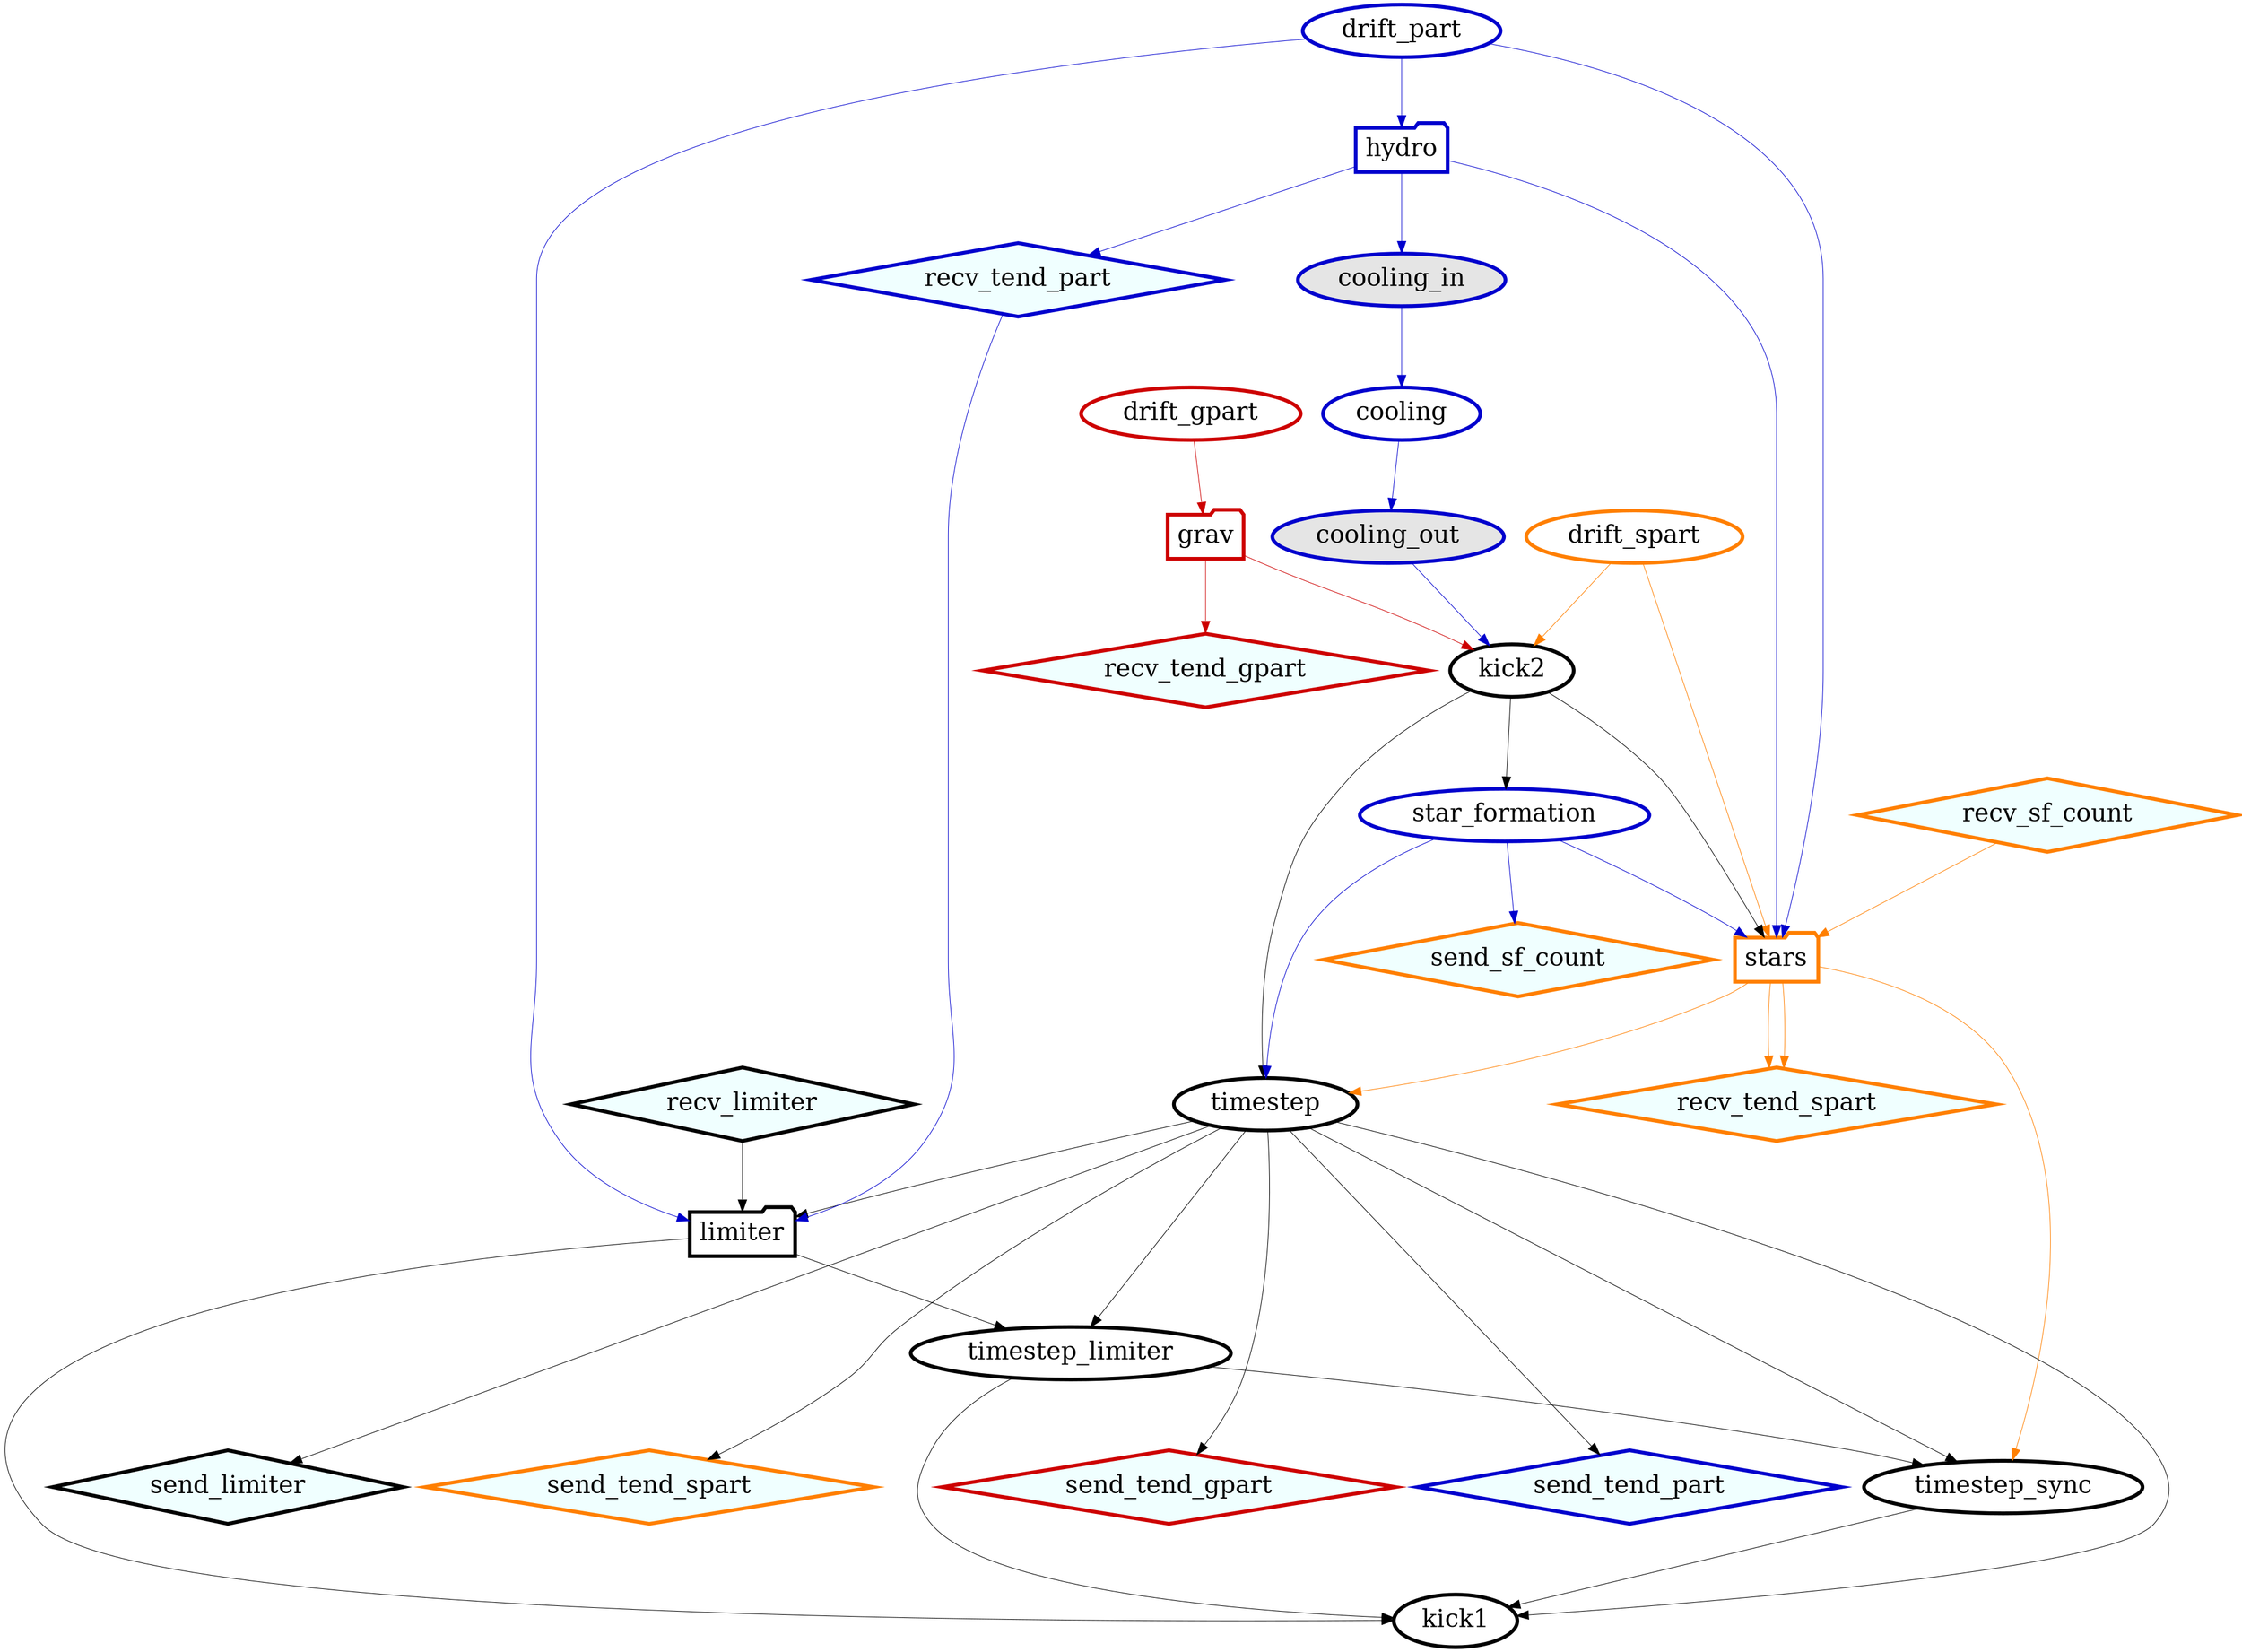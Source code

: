 digraph task_dep {
	 # Header
	 compound=true;
	 node[nodesep=0.1, fontsize=20, penwidth=3.];
	 edge[fontsize=0, penwidth=0.5];
	 ranksep=0.8;

	 # Special tasks
	 hydro[color=blue3,shape=folder];
	 limiter[color=black,shape=folder];
	 grav[color=red3,shape=folder];
	 stars[color=darkorange1,shape=folder];
	 drift_part[color=blue3];
	 drift_spart[color=darkorange1];
	 drift_gpart[color=red3];
	 kick2[color=black];
	 timestep[color=black];
	 timestep_limiter[color=black];
	 timestep_sync[color=black];
	 recv_limiter[shape=diamond,style=filled,fillcolor=azure,color=black];
	 recv_tend_part[shape=diamond,style=filled,fillcolor=azure,color=blue3];
	 recv_sf_count[shape=diamond,style=filled,fillcolor=azure,color=darkorange1];
	 cooling[color=blue3];
	 cooling_in[style=filled,fillcolor=grey90,color=blue3];
	 cooling_out[style=filled,fillcolor=grey90,color=blue3];
	 star_formation[color=blue3];
	 kick1[color=black];
	 recv_tend_gpart[shape=diamond,style=filled,fillcolor=azure,color=red3];
	 recv_tend_spart[shape=diamond,style=filled,fillcolor=azure,color=darkorange1];
	 send_tend_part[shape=diamond,style=filled,fillcolor=azure,color=blue3,rank=min];
	 send_limiter[shape=diamond,style=filled,fillcolor=azure,color=black,rank=min];
	 send_tend_spart[shape=diamond,style=filled,fillcolor=azure,color=darkorange1,rank=min];
	 send_tend_gpart[shape=diamond,style=filled,fillcolor=azure,color=red3,rank=min];
	 send_sf_count[shape=diamond,style=filled,fillcolor=azure,color=darkorange1];

	 # Dependencies
	 hydro->stars[fontcolor=blue3,color=blue3]
	 limiter->kick1[fontcolor=black,color=black]
	 limiter->timestep_limiter[fontcolor=black,color=black]
	 stars->timestep_sync[fontcolor=darkorange1,color=darkorange1]
	 hydro->recv_tend_part[fontcolor=blue3,color=blue3]
	 grav->recv_tend_gpart[fontcolor=red3,color=red3]
	 stars->recv_tend_spart[fontcolor=darkorange1,color=darkorange1]
	 stars->recv_tend_spart[fontcolor=darkorange1,color=darkorange1]
	 drift_part->hydro[fontcolor=blue3,color=blue3]
	 drift_part->stars[fontcolor=blue3,color=blue3]
	 drift_part->limiter[fontcolor=blue3,color=blue3]
	 drift_spart->kick2[fontcolor=darkorange1,color=darkorange1]
	 drift_spart->stars[fontcolor=darkorange1,color=darkorange1]
	 drift_gpart->grav[fontcolor=red3,color=red3]
	 hydro->cooling_in[fontcolor=blue3,color=blue3]
	 kick2->timestep[fontcolor=black,color=black]
	 kick2->stars[fontcolor=black,color=black]
	 kick2->star_formation[fontcolor=black,color=black]
	 timestep->kick1[fontcolor=black,color=black]
	 timestep->timestep_limiter[fontcolor=black,color=black]
	 timestep->timestep_sync[fontcolor=black,color=black]
	 timestep->limiter[fontcolor=black,color=black]
	 timestep->send_tend_part[fontcolor=black,color=black]
	 timestep->send_limiter[fontcolor=black,color=black]
	 timestep->send_tend_spart[fontcolor=black,color=black]
	 timestep->send_tend_gpart[fontcolor=black,color=black]
	 timestep_limiter->kick1[fontcolor=black,color=black]
	 timestep_limiter->timestep_sync[fontcolor=black,color=black]
	 timestep_sync->kick1[fontcolor=black,color=black]
	 recv_limiter->limiter[fontcolor=black,color=black]
	 recv_tend_part->limiter[fontcolor=blue3,color=blue3]
	  recv_sf_count->stars[fontcolor=darkorange1,color=darkorange1]
	 grav->kick2[fontcolor=red3,color=red3]
	 cooling->cooling_out[fontcolor=blue3,color=blue3]
	 cooling_in->cooling[fontcolor=blue3,color=blue3]
	 cooling_out->kick2[fontcolor=blue3,color=blue3]
	 star_formation->timestep[fontcolor=blue3,color=blue3]
	 star_formation->stars[fontcolor=blue3,color=blue3]
	 star_formation->send_sf_count[fontcolor=blue3,color=blue3]
	 stars->timestep[fontcolor=darkorange1,color=darkorange1]

   # style
   timestep_limiter->send_tend_part[style=invis];
   timestep_limiter->send_tend_gpart[style=invis];
   timestep_limiter->send_tend_spart[style=invis];
   timestep_limiter->send_limiter[style=invis];
}